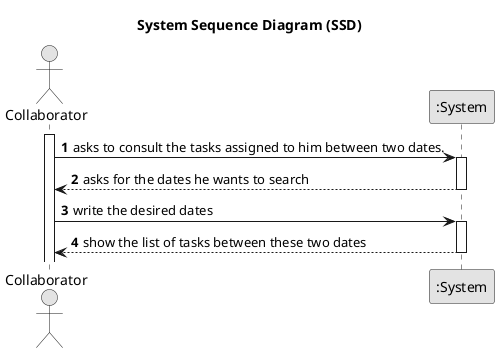 @startuml
skinparam monochrome true
skinparam packageStyle rectangle
skinparam shadowing false

title System Sequence Diagram (SSD)

autonumber

actor "Collaborator" as Employee
participant ":System" as System

activate Employee

    Employee -> System : asks to consult the tasks assigned to him between two dates.

    activate System

        System --> Employee : asks for the dates he wants to search
    deactivate System
        Employee -> System :write the desired dates

        activate System

            System --> Employee :show the list of tasks between these two dates
        deactivate System



@enduml